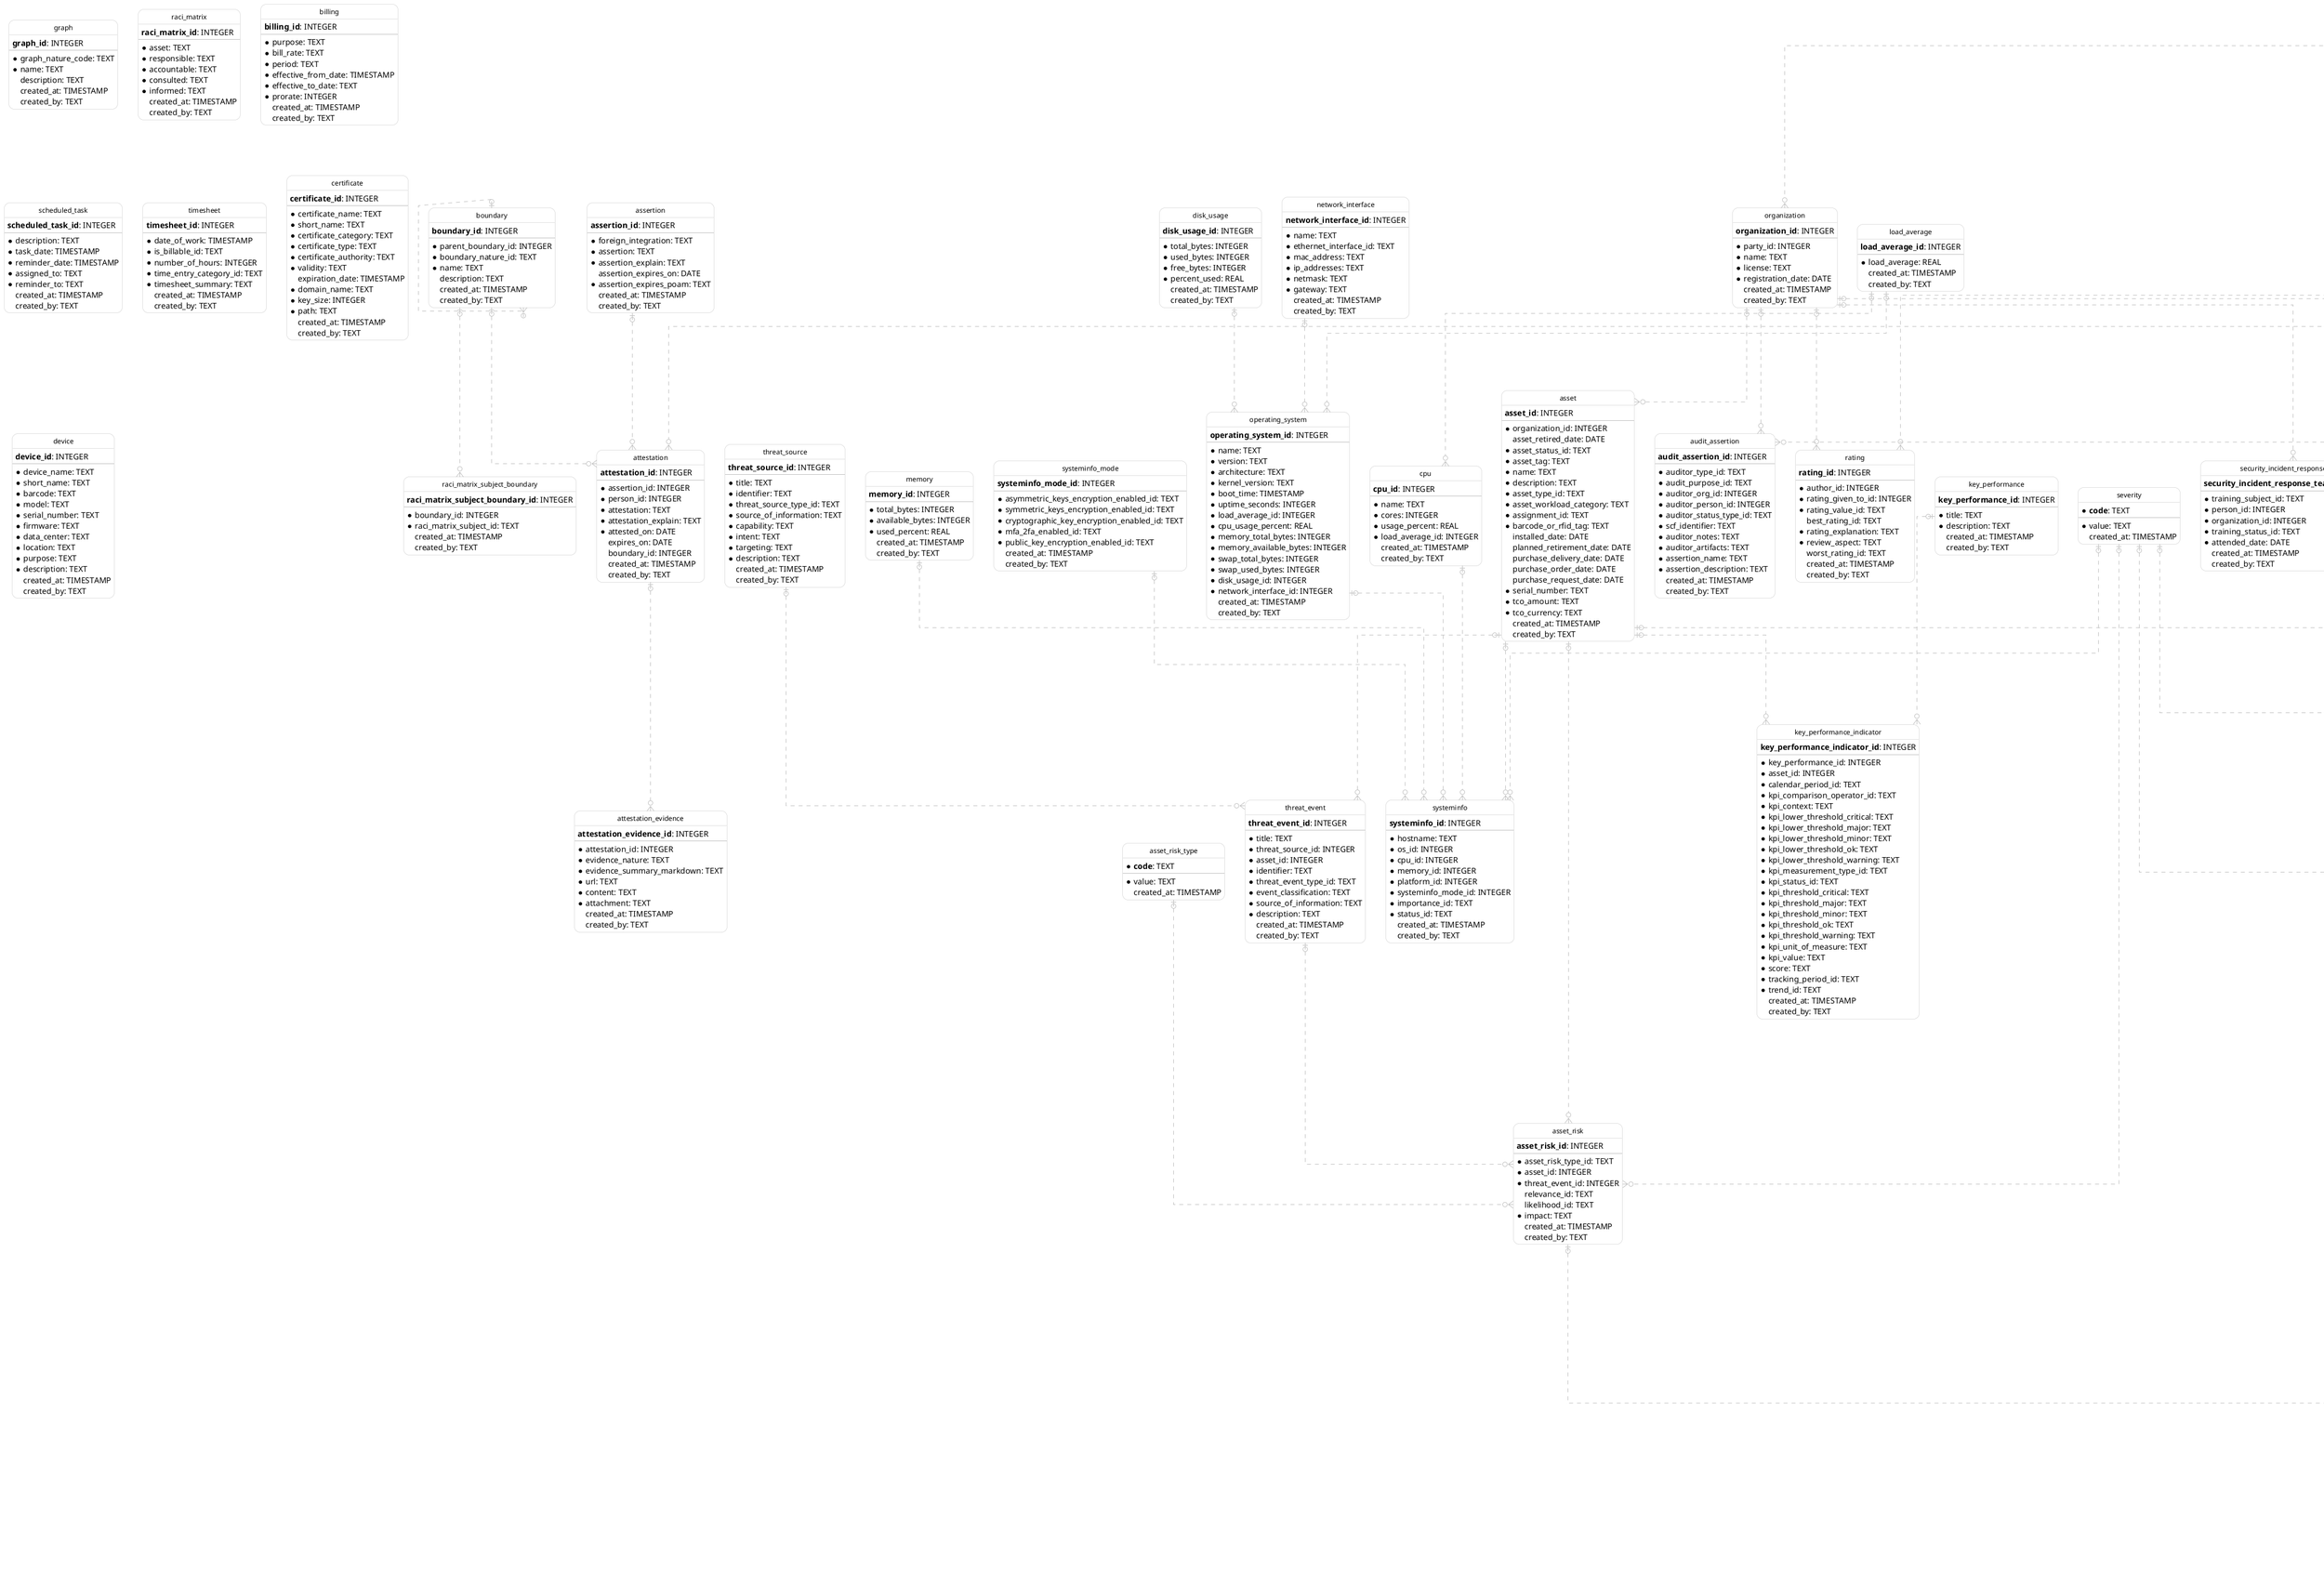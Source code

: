@startuml IE
  hide circle
  skinparam linetype ortho
  skinparam roundcorner 20
  skinparam class {
    BackgroundColor White
    ArrowColor Silver
    BorderColor Silver
    FontColor Black
    FontSize 12
  }

  entity "graph" as graph {
      **graph_id**: INTEGER
    --
    * graph_nature_code: TEXT
    * name: TEXT
      description: TEXT
      created_at: TIMESTAMP
      created_by: TEXT
  }

  entity "boundary" as boundary {
      **boundary_id**: INTEGER
    --
    * parent_boundary_id: INTEGER
    * boundary_nature_id: TEXT
    * name: TEXT
      description: TEXT
      created_at: TIMESTAMP
      created_by: TEXT
  }

  entity "host" as host {
      **host_id**: INTEGER
    --
    * host_name: TEXT
      description: TEXT
      created_at: TIMESTAMP
      created_by: TEXT
  }

  entity "host_boundary" as host_boundary {
      **host_boundary_id**: INTEGER
    --
    * host_id: INTEGER
      created_at: TIMESTAMP
      created_by: TEXT
  }

  entity "raci_matrix" as raci_matrix {
      **raci_matrix_id**: INTEGER
    --
    * asset: TEXT
    * responsible: TEXT
    * accountable: TEXT
    * consulted: TEXT
    * informed: TEXT
      created_at: TIMESTAMP
      created_by: TEXT
  }

  entity "raci_matrix_subject_boundary" as raci_matrix_subject_boundary {
      **raci_matrix_subject_boundary_id**: INTEGER
    --
    * boundary_id: INTEGER
    * raci_matrix_subject_id: TEXT
      created_at: TIMESTAMP
      created_by: TEXT
  }

  entity "raci_matrix_activity" as raci_matrix_activity {
      **raci_matrix_activity_id**: INTEGER
    --
    * activity: TEXT
      created_at: TIMESTAMP
      created_by: TEXT
  }

  entity "party" as party {
      **party_id**: INTEGER
    --
    * party_type_id: TEXT
    * party_name: TEXT
      created_at: TIMESTAMP
      created_by: TEXT
  }

  entity "party_identifier" as party_identifier {
      **party_identifier_id**: INTEGER
    --
    * identifier_number: TEXT
    * party_identifier_type_id: TEXT
    * party_id: INTEGER
      created_at: TIMESTAMP
      created_by: TEXT
  }

  entity "person" as person {
      **person_id**: INTEGER
    --
    * party_id: INTEGER
    * person_type_id: TEXT
    * person_first_name: TEXT
    * person_last_name: TEXT
      created_at: TIMESTAMP
      created_by: TEXT
  }

  entity "party_relation" as party_relation {
      **party_relation_id**: INTEGER
    --
    * party_id: INTEGER
    * related_party_id: INTEGER
    * relation_type_id: TEXT
    * party_role_id: TEXT
      created_at: TIMESTAMP
      created_by: TEXT
  }

  entity "organization" as organization {
      **organization_id**: INTEGER
    --
    * party_id: INTEGER
    * name: TEXT
    * license: TEXT
    * registration_date: DATE
      created_at: TIMESTAMP
      created_by: TEXT
  }

  entity "organization_role" as organization_role {
      **organization_role_id**: INTEGER
    --
    * person_id: INTEGER
    * organization_id: INTEGER
    * organization_role_type_id: TEXT
      created_at: TIMESTAMP
      created_by: TEXT
  }

  entity "contact_electronic" as contact_electronic {
      **contact_electronic_id**: INTEGER
    --
    * contact_type_id: TEXT
    * party_id: INTEGER
    * electronics_details: TEXT
      created_at: TIMESTAMP
      created_by: TEXT
  }

  entity "contact_land" as contact_land {
      **contact_land_id**: INTEGER
    --
    * contact_type_id: TEXT
    * party_id: INTEGER
    * address_line1: TEXT
    * address_line2: TEXT
    * address_zip: TEXT
    * address_city: TEXT
    * address_state: TEXT
    * address_country: TEXT
      created_at: TIMESTAMP
      created_by: TEXT
  }

  entity "asset" as asset {
      **asset_id**: INTEGER
    --
    * organization_id: INTEGER
      asset_retired_date: DATE
    * asset_status_id: TEXT
    * asset_tag: TEXT
    * name: TEXT
    * description: TEXT
    * asset_type_id: TEXT
    * asset_workload_category: TEXT
    * assignment_id: TEXT
    * barcode_or_rfid_tag: TEXT
      installed_date: DATE
      planned_retirement_date: DATE
      purchase_delivery_date: DATE
      purchase_order_date: DATE
      purchase_request_date: DATE
    * serial_number: TEXT
    * tco_amount: TEXT
    * tco_currency: TEXT
      created_at: TIMESTAMP
      created_by: TEXT
  }

  entity "vulnerability_source" as vulnerability_source {
      **vulnerability_source_id**: INTEGER
    --
    * short_code: TEXT
    * source_url: TEXT
    * description: TEXT
      created_at: TIMESTAMP
      created_by: TEXT
  }

  entity "severity" as severity {
    * **code**: TEXT
    --
    * value: TEXT
      created_at: TIMESTAMP
  }

  entity "vulnerability" as vulnerability {
      **vulnerability_id**: INTEGER
    --
    * short_name: TEXT
    * source_id: INTEGER
    * affected_software: TEXT
    * reference: TEXT
    * status_id: TEXT
    * patch_availability: TEXT
    * severity_id: TEXT
    * solutions: TEXT
    * description: TEXT
      created_at: TIMESTAMP
      created_by: TEXT
  }

  entity "threat_source" as threat_source {
      **threat_source_id**: INTEGER
    --
    * title: TEXT
    * identifier: TEXT
    * threat_source_type_id: TEXT
    * source_of_information: TEXT
    * capability: TEXT
    * intent: TEXT
    * targeting: TEXT
    * description: TEXT
      created_at: TIMESTAMP
      created_by: TEXT
  }

  entity "threat_event" as threat_event {
      **threat_event_id**: INTEGER
    --
    * title: TEXT
    * threat_source_id: INTEGER
    * asset_id: INTEGER
    * identifier: TEXT
    * threat_event_type_id: TEXT
    * event_classification: TEXT
    * source_of_information: TEXT
    * description: TEXT
      created_at: TIMESTAMP
      created_by: TEXT
  }

  entity "asset_risk_type" as asset_risk_type {
    * **code**: TEXT
    --
    * value: TEXT
      created_at: TIMESTAMP
  }

  entity "asset_risk" as asset_risk {
      **asset_risk_id**: INTEGER
    --
    * asset_risk_type_id: TEXT
    * asset_id: INTEGER
    * threat_event_id: INTEGER
      relevance_id: TEXT
      likelihood_id: TEXT
    * impact: TEXT
      created_at: TIMESTAMP
      created_by: TEXT
  }

  entity "priority" as priority {
    * **code**: TEXT
    --
    * value: TEXT
      created_at: TIMESTAMP
  }

  entity "security_impact_analysis" as security_impact_analysis {
      **security_impact_analysis_id**: INTEGER
    --
    * vulnerability_id: INTEGER
    * asset_risk_id: INTEGER
    * risk_level_id: TEXT
    * impact_level_id: TEXT
    * existing_controls: TEXT
    * priority_id: TEXT
    * reported_date: DATE
    * reported_by_id: INTEGER
    * responsible_by_id: INTEGER
      created_at: TIMESTAMP
      created_by: TEXT
  }

  entity "impact_of_risk" as impact_of_risk {
      **impact_of_risk_id**: INTEGER
    --
    * security_impact_analysis_id: INTEGER
    * impact: TEXT
      created_at: TIMESTAMP
      created_by: TEXT
  }

  entity "proposed_controls" as proposed_controls {
      **proposed_controls_id**: INTEGER
    --
    * security_impact_analysis_id: INTEGER
    * controls: TEXT
      created_at: TIMESTAMP
      created_by: TEXT
  }

  entity "billing" as billing {
      **billing_id**: INTEGER
    --
    * purpose: TEXT
    * bill_rate: TEXT
    * period: TEXT
    * effective_from_date: TIMESTAMP
    * effective_to_date: TEXT
    * prorate: INTEGER
      created_at: TIMESTAMP
      created_by: TEXT
  }

  entity "scheduled_task" as scheduled_task {
      **scheduled_task_id**: INTEGER
    --
    * description: TEXT
    * task_date: TIMESTAMP
    * reminder_date: TIMESTAMP
    * assigned_to: TEXT
    * reminder_to: TEXT
      created_at: TIMESTAMP
      created_by: TEXT
  }

  entity "timesheet" as timesheet {
      **timesheet_id**: INTEGER
    --
    * date_of_work: TIMESTAMP
    * is_billable_id: TEXT
    * number_of_hours: INTEGER
    * time_entry_category_id: TEXT
    * timesheet_summary: TEXT
      created_at: TIMESTAMP
      created_by: TEXT
  }

  entity "certificate" as certificate {
      **certificate_id**: INTEGER
    --
    * certificate_name: TEXT
    * short_name: TEXT
    * certificate_category: TEXT
    * certificate_type: TEXT
    * certificate_authority: TEXT
    * validity: TEXT
      expiration_date: TIMESTAMP
    * domain_name: TEXT
    * key_size: INTEGER
    * path: TEXT
      created_at: TIMESTAMP
      created_by: TEXT
  }

  entity "device" as device {
      **device_id**: INTEGER
    --
    * device_name: TEXT
    * short_name: TEXT
    * barcode: TEXT
    * model: TEXT
    * serial_number: TEXT
    * firmware: TEXT
    * data_center: TEXT
    * location: TEXT
    * purpose: TEXT
    * description: TEXT
      created_at: TIMESTAMP
      created_by: TEXT
  }

  entity "security_incident_response_team" as security_incident_response_team {
      **security_incident_response_team_id**: INTEGER
    --
    * training_subject_id: TEXT
    * person_id: INTEGER
    * organization_id: INTEGER
    * training_status_id: TEXT
    * attended_date: DATE
      created_at: TIMESTAMP
      created_by: TEXT
  }

  entity "rating" as rating {
      **rating_id**: INTEGER
    --
    * author_id: INTEGER
    * rating_given_to_id: INTEGER
    * rating_value_id: TEXT
      best_rating_id: TEXT
    * rating_explanation: TEXT
    * review_aspect: TEXT
      worst_rating_id: TEXT
      created_at: TIMESTAMP
      created_by: TEXT
  }

  entity "note" as note {
      **note_id**: INTEGER
    --
    * party_id: INTEGER
    * note: TEXT
      created_at: TIMESTAMP
      created_by: TEXT
  }

  entity "audit_assertion" as audit_assertion {
      **audit_assertion_id**: INTEGER
    --
    * auditor_type_id: TEXT
    * audit_purpose_id: TEXT
    * auditor_org_id: INTEGER
    * auditor_person_id: INTEGER
    * auditor_status_type_id: TEXT
    * scf_identifier: TEXT
    * auditor_notes: TEXT
    * auditor_artifacts: TEXT
    * assertion_name: TEXT
    * assertion_description: TEXT
      created_at: TIMESTAMP
      created_by: TEXT
  }

  entity "load_average" as load_average {
      **load_average_id**: INTEGER
    --
    * load_average: REAL
      created_at: TIMESTAMP
      created_by: TEXT
  }

  entity "disk_usage" as disk_usage {
      **disk_usage_id**: INTEGER
    --
    * total_bytes: INTEGER
    * used_bytes: INTEGER
    * free_bytes: INTEGER
    * percent_used: REAL
      created_at: TIMESTAMP
      created_by: TEXT
  }

  entity "network_interface" as network_interface {
      **network_interface_id**: INTEGER
    --
    * name: TEXT
    * ethernet_interface_id: TEXT
    * mac_address: TEXT
    * ip_addresses: TEXT
    * netmask: TEXT
    * gateway: TEXT
      created_at: TIMESTAMP
      created_by: TEXT
  }

  entity "operating_system" as operating_system {
      **operating_system_id**: INTEGER
    --
    * name: TEXT
    * version: TEXT
    * architecture: TEXT
    * kernel_version: TEXT
    * boot_time: TIMESTAMP
    * uptime_seconds: INTEGER
    * load_average_id: INTEGER
    * cpu_usage_percent: REAL
    * memory_total_bytes: INTEGER
    * memory_available_bytes: INTEGER
    * swap_total_bytes: INTEGER
    * swap_used_bytes: INTEGER
    * disk_usage_id: INTEGER
    * network_interface_id: INTEGER
      created_at: TIMESTAMP
      created_by: TEXT
  }

  entity "cpu" as cpu {
      **cpu_id**: INTEGER
    --
    * name: TEXT
    * cores: INTEGER
    * usage_percent: REAL
    * load_average_id: INTEGER
      created_at: TIMESTAMP
      created_by: TEXT
  }

  entity "memory" as memory {
      **memory_id**: INTEGER
    --
    * total_bytes: INTEGER
    * available_bytes: INTEGER
    * used_percent: REAL
      created_at: TIMESTAMP
      created_by: TEXT
  }

  entity "systeminfo_mode" as systeminfo_mode {
      **systeminfo_mode_id**: INTEGER
    --
    * asymmetric_keys_encryption_enabled_id: TEXT
    * symmetric_keys_encryption_enabled_id: TEXT
    * cryptographic_key_encryption_enabled_id: TEXT
    * mfa_2fa_enabled_id: TEXT
    * public_key_encryption_enabled_id: TEXT
      created_at: TIMESTAMP
      created_by: TEXT
  }

  entity "systeminfo" as systeminfo {
      **systeminfo_id**: INTEGER
    --
    * hostname: TEXT
    * os_id: INTEGER
    * cpu_id: INTEGER
    * memory_id: INTEGER
    * platform_id: INTEGER
    * systeminfo_mode_id: INTEGER
    * importance_id: TEXT
    * status_id: TEXT
      created_at: TIMESTAMP
      created_by: TEXT
  }

  entity "contract" as contract {
      **contract_id**: INTEGER
    --
    * contract_from_id: INTEGER
    * contract_to_id: INTEGER
      contract_status_id: TEXT
    * document_reference: TEXT
      payment_type_id: TEXT
      periodicity_id: TEXT
    * start_date: TIMESTAMP
      end_date: TIMESTAMP
      contract_type_id: TEXT
      date_of_last_review: TIMESTAMP
      date_of_next_review: TIMESTAMP
      date_of_contract_review: TIMESTAMP
      date_of_contract_approval: TIMESTAMP
      created_at: TIMESTAMP
      created_by: TEXT
  }

  entity "risk_subject" as risk_subject {
    * **code**: TEXT
    --
    * value: TEXT
      created_at: TIMESTAMP
  }

  entity "risk_type" as risk_type {
    * **code**: TEXT
    --
    * value: TEXT
      created_at: TIMESTAMP
  }

  entity "risk_register" as risk_register {
      **risk_register_id**: INTEGER
    --
    * description: TEXT
    * risk_subject_id: TEXT
    * risk_type_id: TEXT
    * impact_to_the_organization: TEXT
      rating_likelihood_id: TEXT
      rating_impact_id: TEXT
      rating_overall_risk_id: TEXT
    * controls_in_place: TEXT
    * control_effectivenes: INTEGER
      over_all_residual_risk_rating_id: TEXT
    * mitigation_further_actions: TEXT
    * control_monitor_mitigation_actions_tracking_strategy: TEXT
      control_monitor_action_due_date: DATE
    * control_monitor_risk_owner_id: INTEGER
      created_at: TIMESTAMP
      created_by: TEXT
  }

  entity "incident_category" as incident_category {
    * **code**: TEXT
    --
    * value: TEXT
      created_at: TIMESTAMP
  }

  entity "incident_sub_category" as incident_sub_category {
    * **code**: TEXT
    --
    * value: TEXT
      created_at: TIMESTAMP
  }

  entity "incident_type" as incident_type {
    * **code**: TEXT
    --
    * value: TEXT
      created_at: TIMESTAMP
  }

  entity "incident_status" as incident_status {
    * **code**: TEXT
    --
    * value: TEXT
      created_at: TIMESTAMP
  }

  entity "incident" as incident {
      **incident_id**: INTEGER
    --
    * title: TEXT
    * incident_date: DATE
    * time_and_time_zone: TIMESTAMP
    * asset_id: INTEGER
    * category_id: TEXT
    * sub_category_id: TEXT
    * severity_id: TEXT
      priority_id: TEXT
      internal_or_external_id: TEXT
    * location: TEXT
    * it_service_impacted: TEXT
    * impacted_modules: TEXT
    * impacted_dept: TEXT
    * reported_by_id: INTEGER
    * reported_to_id: INTEGER
    * brief_description: TEXT
    * detailed_description: TEXT
    * assigned_to_id: INTEGER
      assigned_date: DATE
    * investigation_details: TEXT
    * containment_details: TEXT
    * eradication_details: TEXT
    * business_impact: TEXT
    * lessons_learned: TEXT
      status_id: TEXT
      closed_date: DATE
      reopened_time: TIMESTAMP
    * feedback_from_business: TEXT
    * reported_to_regulatory: TEXT
      report_date: DATE
      report_time: TIMESTAMP
      created_at: TIMESTAMP
      created_by: TEXT
  }

  entity "incident_root_cause" as incident_root_cause {
      **incident_root_cause_id**: INTEGER
    --
      incident_id: INTEGER
    * source: TEXT
    * description: TEXT
      probability_id: TEXT
    * testing_analysis: TEXT
    * solution: TEXT
      likelihood_of_risk_id: TEXT
    * modification_of_the_reported_issue: TEXT
    * testing_for_modified_issue: TEXT
    * test_results: TEXT
      created_at: TIMESTAMP
      created_by: TEXT
  }

  entity "raci_matrix_assignment" as raci_matrix_assignment {
      **raci_matrix_assignment_id**: INTEGER
    --
    * person_id: INTEGER
    * subject_id: TEXT
    * activity_id: INTEGER
    * raci_matrix_assignment_nature_id: TEXT
      created_at: TIMESTAMP
      created_by: TEXT
  }

  entity "person_skill" as person_skill {
      **person_skill_id**: INTEGER
    --
    * person_id: INTEGER
    * skill_nature_id: TEXT
    * skill_id: TEXT
    * proficiency_scale_id: TEXT
      created_at: TIMESTAMP
      created_by: TEXT
  }

  entity "key_performance" as key_performance {
      **key_performance_id**: INTEGER
    --
    * title: TEXT
    * description: TEXT
      created_at: TIMESTAMP
      created_by: TEXT
  }

  entity "key_performance_indicator" as key_performance_indicator {
      **key_performance_indicator_id**: INTEGER
    --
    * key_performance_id: INTEGER
    * asset_id: INTEGER
    * calendar_period_id: TEXT
    * kpi_comparison_operator_id: TEXT
    * kpi_context: TEXT
    * kpi_lower_threshold_critical: TEXT
    * kpi_lower_threshold_major: TEXT
    * kpi_lower_threshold_minor: TEXT
    * kpi_lower_threshold_ok: TEXT
    * kpi_lower_threshold_warning: TEXT
    * kpi_measurement_type_id: TEXT
    * kpi_status_id: TEXT
    * kpi_threshold_critical: TEXT
    * kpi_threshold_major: TEXT
    * kpi_threshold_minor: TEXT
    * kpi_threshold_ok: TEXT
    * kpi_threshold_warning: TEXT
    * kpi_unit_of_measure: TEXT
    * kpi_value: TEXT
    * score: TEXT
    * tracking_period_id: TEXT
    * trend_id: TEXT
      created_at: TIMESTAMP
      created_by: TEXT
  }

  entity "key_risk" as key_risk {
      **key_risk_id**: INTEGER
    --
    * title: TEXT
    * description: TEXT
      base_value: TEXT
      created_at: TIMESTAMP
      created_by: TEXT
  }

  entity "key_risk_indicator" as key_risk_indicator {
      **key_risk_indicator_id**: INTEGER
    --
    * key_risk_id: INTEGER
    * entry_date: DATE
      entry_value: TEXT
      created_at: TIMESTAMP
      created_by: TEXT
  }

  entity "assertion" as assertion {
      **assertion_id**: INTEGER
    --
    * foreign_integration: TEXT
    * assertion: TEXT
    * assertion_explain: TEXT
      assertion_expires_on: DATE
    * assertion_expires_poam: TEXT
      created_at: TIMESTAMP
      created_by: TEXT
  }

  entity "attestation" as attestation {
      **attestation_id**: INTEGER
    --
    * assertion_id: INTEGER
    * person_id: INTEGER
    * attestation: TEXT
    * attestation_explain: TEXT
    * attested_on: DATE
      expires_on: DATE
      boundary_id: INTEGER
      created_at: TIMESTAMP
      created_by: TEXT
  }

  entity "attestation_evidence" as attestation_evidence {
      **attestation_evidence_id**: INTEGER
    --
    * attestation_id: INTEGER
    * evidence_nature: TEXT
    * evidence_summary_markdown: TEXT
    * url: TEXT
    * content: TEXT
    * attachment: TEXT
      created_at: TIMESTAMP
      created_by: TEXT
  }

  boundary |o..o{ boundary
  host |o..o{ host_boundary
  boundary |o..o{ raci_matrix_subject_boundary
  party |o..o{ party_identifier
  party |o..o{ person
  party |o..o{ party_relation
  party |o..o{ party_relation
  party |o..o{ organization
  person |o..o{ organization_role
  organization |o..o{ organization_role
  party |o..o{ contact_electronic
  party |o..o{ contact_land
  organization |o..o{ asset
  vulnerability_source |o..o{ vulnerability
  severity |o..o{ vulnerability
  threat_source |o..o{ threat_event
  asset |o..o{ threat_event
  asset_risk_type |o..o{ asset_risk
  asset |o..o{ asset_risk
  threat_event |o..o{ asset_risk
  severity |o..o{ asset_risk
  vulnerability |o..o{ security_impact_analysis
  asset_risk |o..o{ security_impact_analysis
  priority |o..o{ security_impact_analysis
  person |o..o{ security_impact_analysis
  person |o..o{ security_impact_analysis
  security_impact_analysis |o..o{ impact_of_risk
  security_impact_analysis |o..o{ proposed_controls
  person |o..o{ security_incident_response_team
  organization |o..o{ security_incident_response_team
  person |o..o{ rating
  organization |o..o{ rating
  party |o..o{ note
  organization |o..o{ audit_assertion
  person |o..o{ audit_assertion
  load_average |o..o{ operating_system
  disk_usage |o..o{ operating_system
  network_interface |o..o{ operating_system
  load_average |o..o{ cpu
  operating_system |o..o{ systeminfo
  cpu |o..o{ systeminfo
  memory |o..o{ systeminfo
  asset |o..o{ systeminfo
  systeminfo_mode |o..o{ systeminfo
  severity |o..o{ systeminfo
  party |o..o{ contract
  party |o..o{ contract
  risk_subject |o..o{ risk_register
  risk_type |o..o{ risk_register
  person |o..o{ risk_register
  asset |o..o{ incident
  incident_category |o..o{ incident
  incident_sub_category |o..o{ incident
  severity |o..o{ incident
  priority |o..o{ incident
  incident_type |o..o{ incident
  person |o..o{ incident
  person |o..o{ incident
  person |o..o{ incident
  incident_status |o..o{ incident
  incident |o..o{ incident_root_cause
  priority |o..o{ incident_root_cause
  priority |o..o{ incident_root_cause
  person |o..o{ raci_matrix_assignment
  raci_matrix_activity |o..o{ raci_matrix_assignment
  person |o..o{ person_skill
  key_performance |o..o{ key_performance_indicator
  asset |o..o{ key_performance_indicator
  key_risk |o..o{ key_risk_indicator
  assertion |o..o{ attestation
  person |o..o{ attestation
  boundary |o..o{ attestation
  attestation |o..o{ attestation_evidence
@enduml